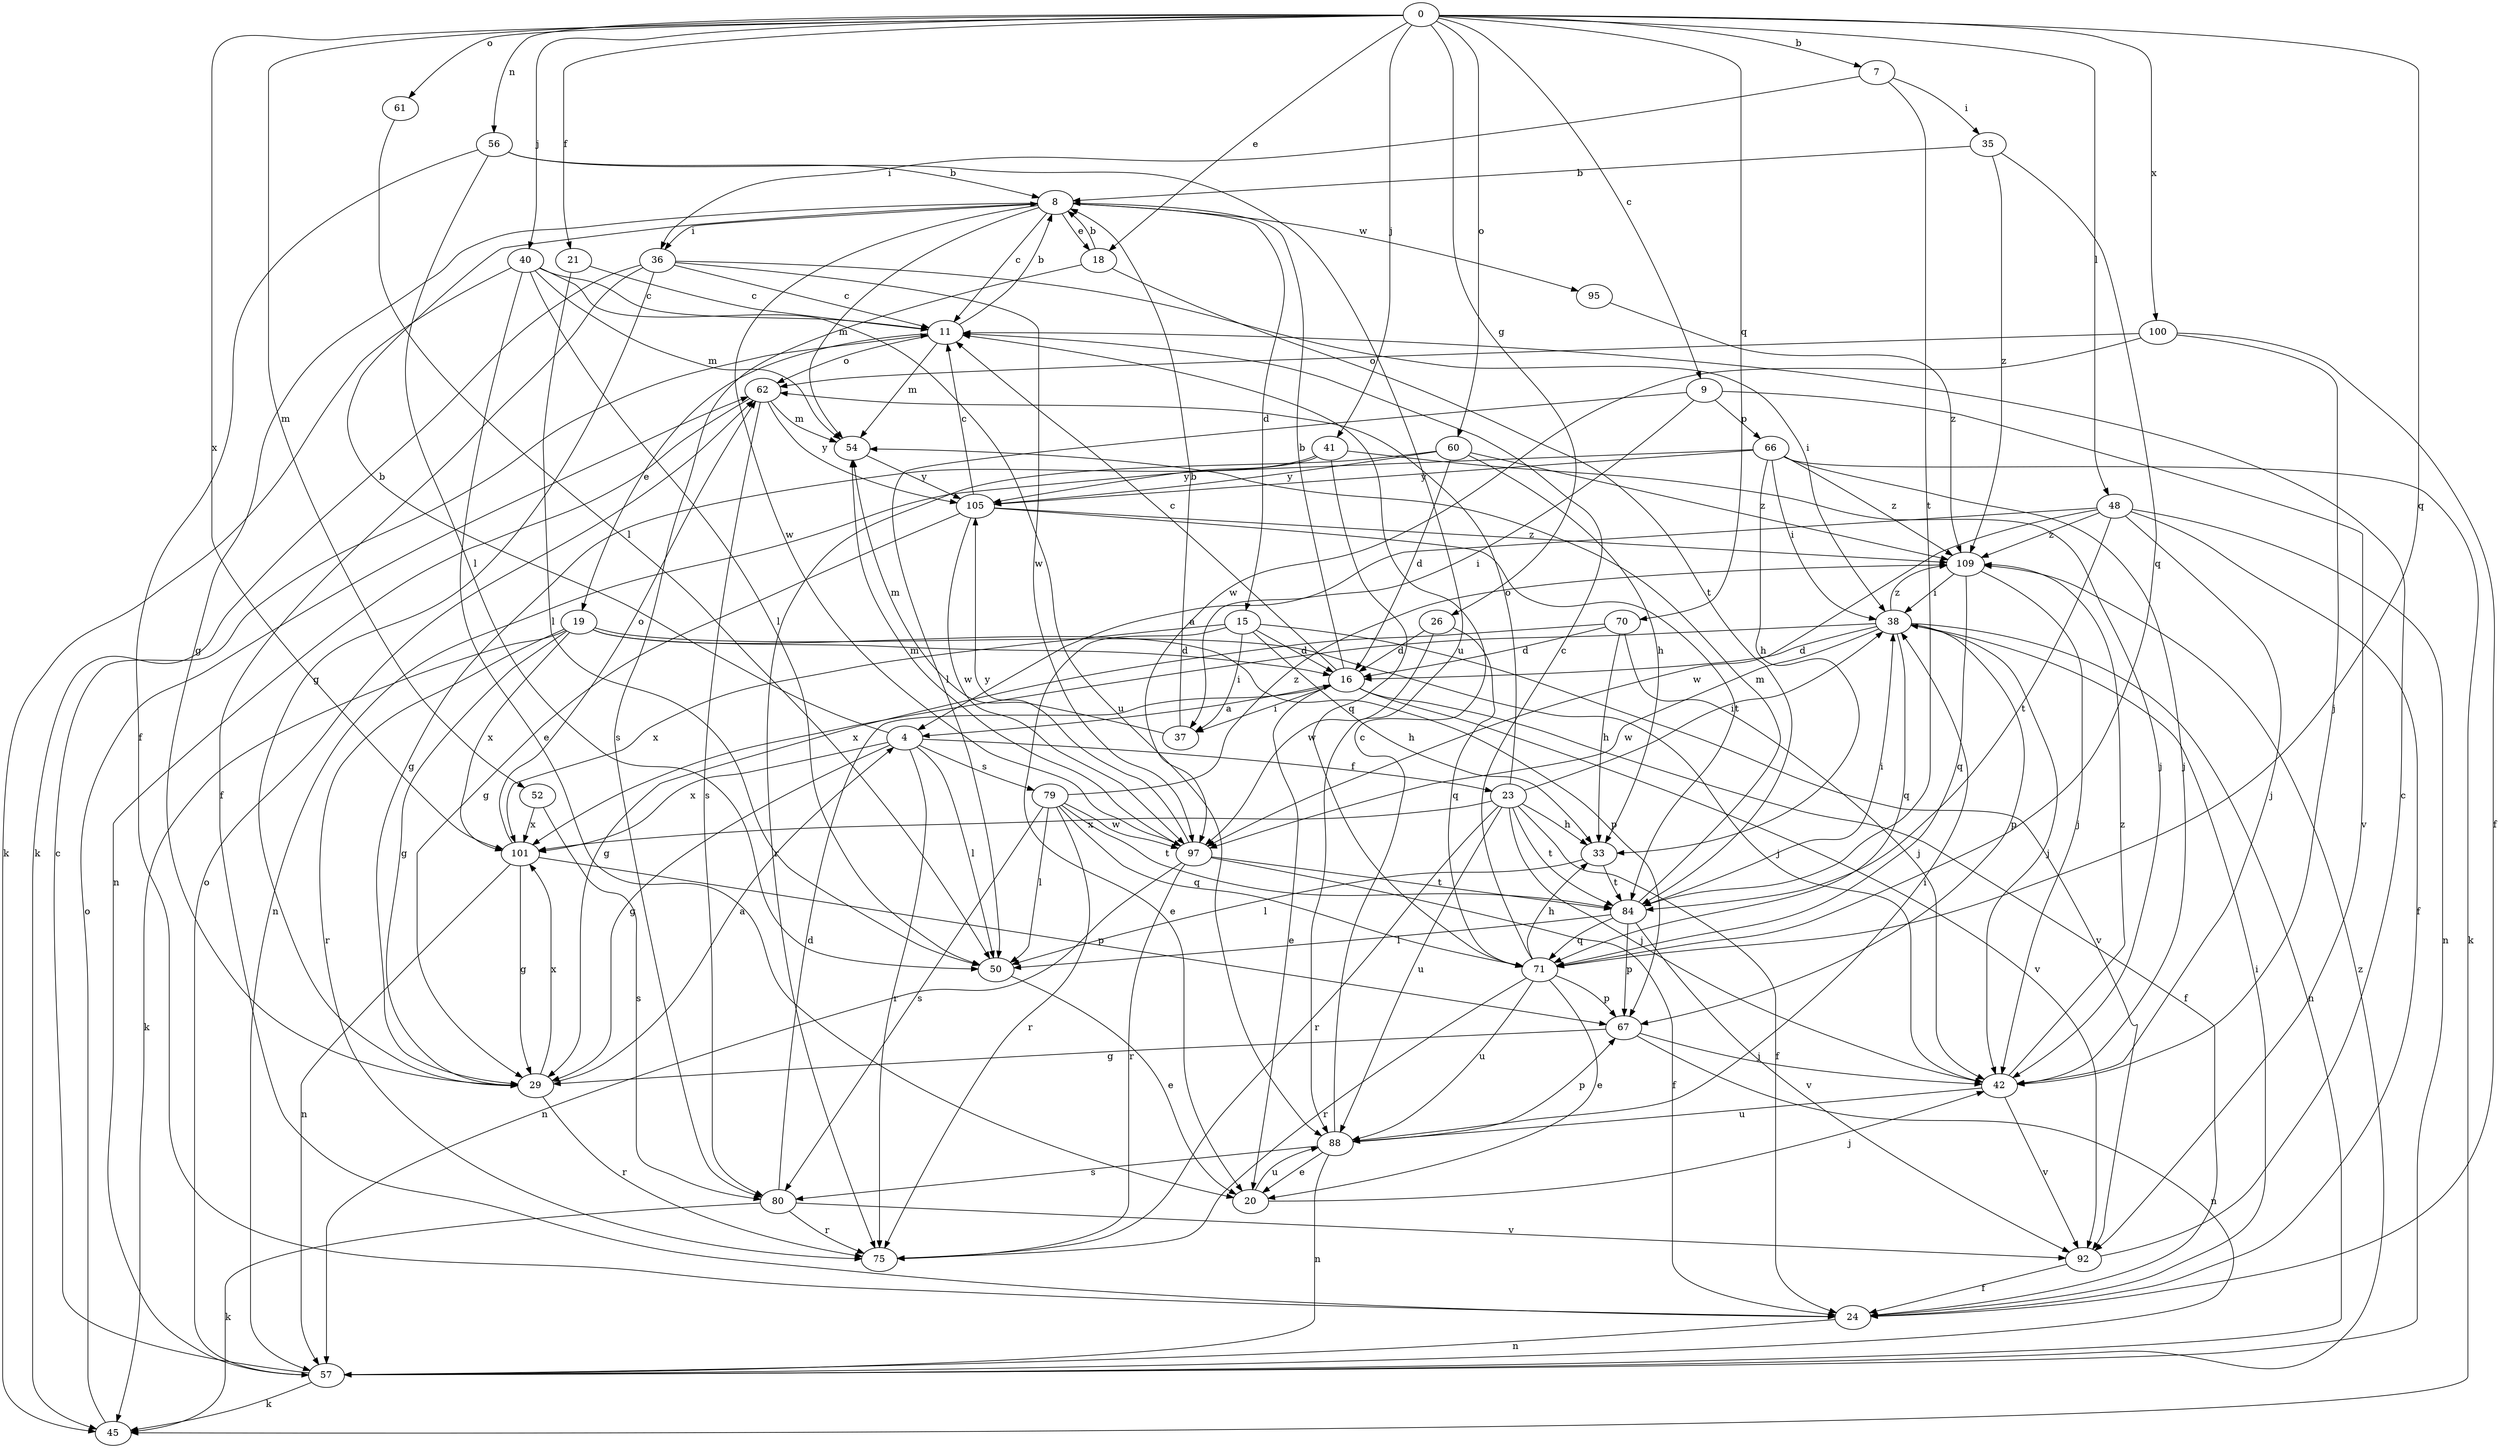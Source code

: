 strict digraph  {
0;
4;
7;
8;
9;
11;
15;
16;
18;
19;
20;
21;
23;
24;
26;
29;
33;
35;
36;
37;
38;
40;
41;
42;
45;
48;
50;
52;
54;
56;
57;
60;
61;
62;
66;
67;
70;
71;
75;
79;
80;
84;
88;
92;
95;
97;
100;
101;
105;
109;
0 -> 7  [label=b];
0 -> 9  [label=c];
0 -> 18  [label=e];
0 -> 21  [label=f];
0 -> 26  [label=g];
0 -> 40  [label=j];
0 -> 41  [label=j];
0 -> 48  [label=l];
0 -> 52  [label=m];
0 -> 56  [label=n];
0 -> 60  [label=o];
0 -> 61  [label=o];
0 -> 70  [label=q];
0 -> 71  [label=q];
0 -> 100  [label=x];
0 -> 101  [label=x];
4 -> 8  [label=b];
4 -> 23  [label=f];
4 -> 29  [label=g];
4 -> 50  [label=l];
4 -> 75  [label=r];
4 -> 79  [label=s];
4 -> 101  [label=x];
7 -> 35  [label=i];
7 -> 36  [label=i];
7 -> 84  [label=t];
8 -> 11  [label=c];
8 -> 15  [label=d];
8 -> 18  [label=e];
8 -> 29  [label=g];
8 -> 36  [label=i];
8 -> 54  [label=m];
8 -> 95  [label=w];
8 -> 97  [label=w];
9 -> 37  [label=i];
9 -> 50  [label=l];
9 -> 66  [label=p];
9 -> 92  [label=v];
11 -> 8  [label=b];
11 -> 19  [label=e];
11 -> 54  [label=m];
11 -> 62  [label=o];
15 -> 16  [label=d];
15 -> 20  [label=e];
15 -> 33  [label=h];
15 -> 37  [label=i];
15 -> 92  [label=v];
15 -> 101  [label=x];
16 -> 4  [label=a];
16 -> 8  [label=b];
16 -> 11  [label=c];
16 -> 20  [label=e];
16 -> 24  [label=f];
16 -> 37  [label=i];
16 -> 92  [label=v];
18 -> 8  [label=b];
18 -> 80  [label=s];
18 -> 84  [label=t];
19 -> 16  [label=d];
19 -> 29  [label=g];
19 -> 42  [label=j];
19 -> 45  [label=k];
19 -> 67  [label=p];
19 -> 75  [label=r];
19 -> 101  [label=x];
20 -> 42  [label=j];
20 -> 88  [label=u];
21 -> 11  [label=c];
21 -> 50  [label=l];
23 -> 24  [label=f];
23 -> 33  [label=h];
23 -> 38  [label=i];
23 -> 42  [label=j];
23 -> 62  [label=o];
23 -> 75  [label=r];
23 -> 84  [label=t];
23 -> 88  [label=u];
23 -> 101  [label=x];
24 -> 38  [label=i];
24 -> 57  [label=n];
26 -> 16  [label=d];
26 -> 71  [label=q];
26 -> 97  [label=w];
29 -> 4  [label=a];
29 -> 75  [label=r];
29 -> 101  [label=x];
33 -> 50  [label=l];
33 -> 84  [label=t];
35 -> 8  [label=b];
35 -> 71  [label=q];
35 -> 109  [label=z];
36 -> 11  [label=c];
36 -> 24  [label=f];
36 -> 29  [label=g];
36 -> 38  [label=i];
36 -> 45  [label=k];
36 -> 97  [label=w];
37 -> 8  [label=b];
37 -> 54  [label=m];
38 -> 16  [label=d];
38 -> 42  [label=j];
38 -> 57  [label=n];
38 -> 67  [label=p];
38 -> 71  [label=q];
38 -> 97  [label=w];
38 -> 101  [label=x];
38 -> 109  [label=z];
40 -> 11  [label=c];
40 -> 20  [label=e];
40 -> 45  [label=k];
40 -> 50  [label=l];
40 -> 54  [label=m];
40 -> 88  [label=u];
41 -> 29  [label=g];
41 -> 42  [label=j];
41 -> 71  [label=q];
41 -> 105  [label=y];
42 -> 88  [label=u];
42 -> 92  [label=v];
42 -> 109  [label=z];
45 -> 62  [label=o];
48 -> 4  [label=a];
48 -> 24  [label=f];
48 -> 42  [label=j];
48 -> 57  [label=n];
48 -> 84  [label=t];
48 -> 97  [label=w];
48 -> 109  [label=z];
50 -> 20  [label=e];
52 -> 80  [label=s];
52 -> 101  [label=x];
54 -> 105  [label=y];
56 -> 8  [label=b];
56 -> 24  [label=f];
56 -> 50  [label=l];
56 -> 88  [label=u];
57 -> 11  [label=c];
57 -> 45  [label=k];
57 -> 62  [label=o];
57 -> 109  [label=z];
60 -> 16  [label=d];
60 -> 33  [label=h];
60 -> 75  [label=r];
60 -> 105  [label=y];
60 -> 109  [label=z];
61 -> 50  [label=l];
62 -> 54  [label=m];
62 -> 57  [label=n];
62 -> 80  [label=s];
62 -> 105  [label=y];
66 -> 33  [label=h];
66 -> 38  [label=i];
66 -> 42  [label=j];
66 -> 45  [label=k];
66 -> 57  [label=n];
66 -> 105  [label=y];
66 -> 109  [label=z];
67 -> 29  [label=g];
67 -> 42  [label=j];
67 -> 57  [label=n];
70 -> 16  [label=d];
70 -> 29  [label=g];
70 -> 33  [label=h];
70 -> 42  [label=j];
71 -> 11  [label=c];
71 -> 20  [label=e];
71 -> 33  [label=h];
71 -> 67  [label=p];
71 -> 75  [label=r];
71 -> 88  [label=u];
79 -> 50  [label=l];
79 -> 71  [label=q];
79 -> 75  [label=r];
79 -> 80  [label=s];
79 -> 84  [label=t];
79 -> 97  [label=w];
79 -> 109  [label=z];
80 -> 16  [label=d];
80 -> 45  [label=k];
80 -> 75  [label=r];
80 -> 92  [label=v];
84 -> 38  [label=i];
84 -> 50  [label=l];
84 -> 54  [label=m];
84 -> 67  [label=p];
84 -> 71  [label=q];
84 -> 92  [label=v];
88 -> 11  [label=c];
88 -> 20  [label=e];
88 -> 38  [label=i];
88 -> 57  [label=n];
88 -> 67  [label=p];
88 -> 80  [label=s];
92 -> 11  [label=c];
92 -> 24  [label=f];
95 -> 109  [label=z];
97 -> 24  [label=f];
97 -> 54  [label=m];
97 -> 57  [label=n];
97 -> 75  [label=r];
97 -> 84  [label=t];
97 -> 105  [label=y];
100 -> 24  [label=f];
100 -> 42  [label=j];
100 -> 62  [label=o];
100 -> 97  [label=w];
101 -> 29  [label=g];
101 -> 57  [label=n];
101 -> 62  [label=o];
101 -> 67  [label=p];
105 -> 11  [label=c];
105 -> 29  [label=g];
105 -> 84  [label=t];
105 -> 97  [label=w];
105 -> 109  [label=z];
109 -> 38  [label=i];
109 -> 42  [label=j];
109 -> 71  [label=q];
}
